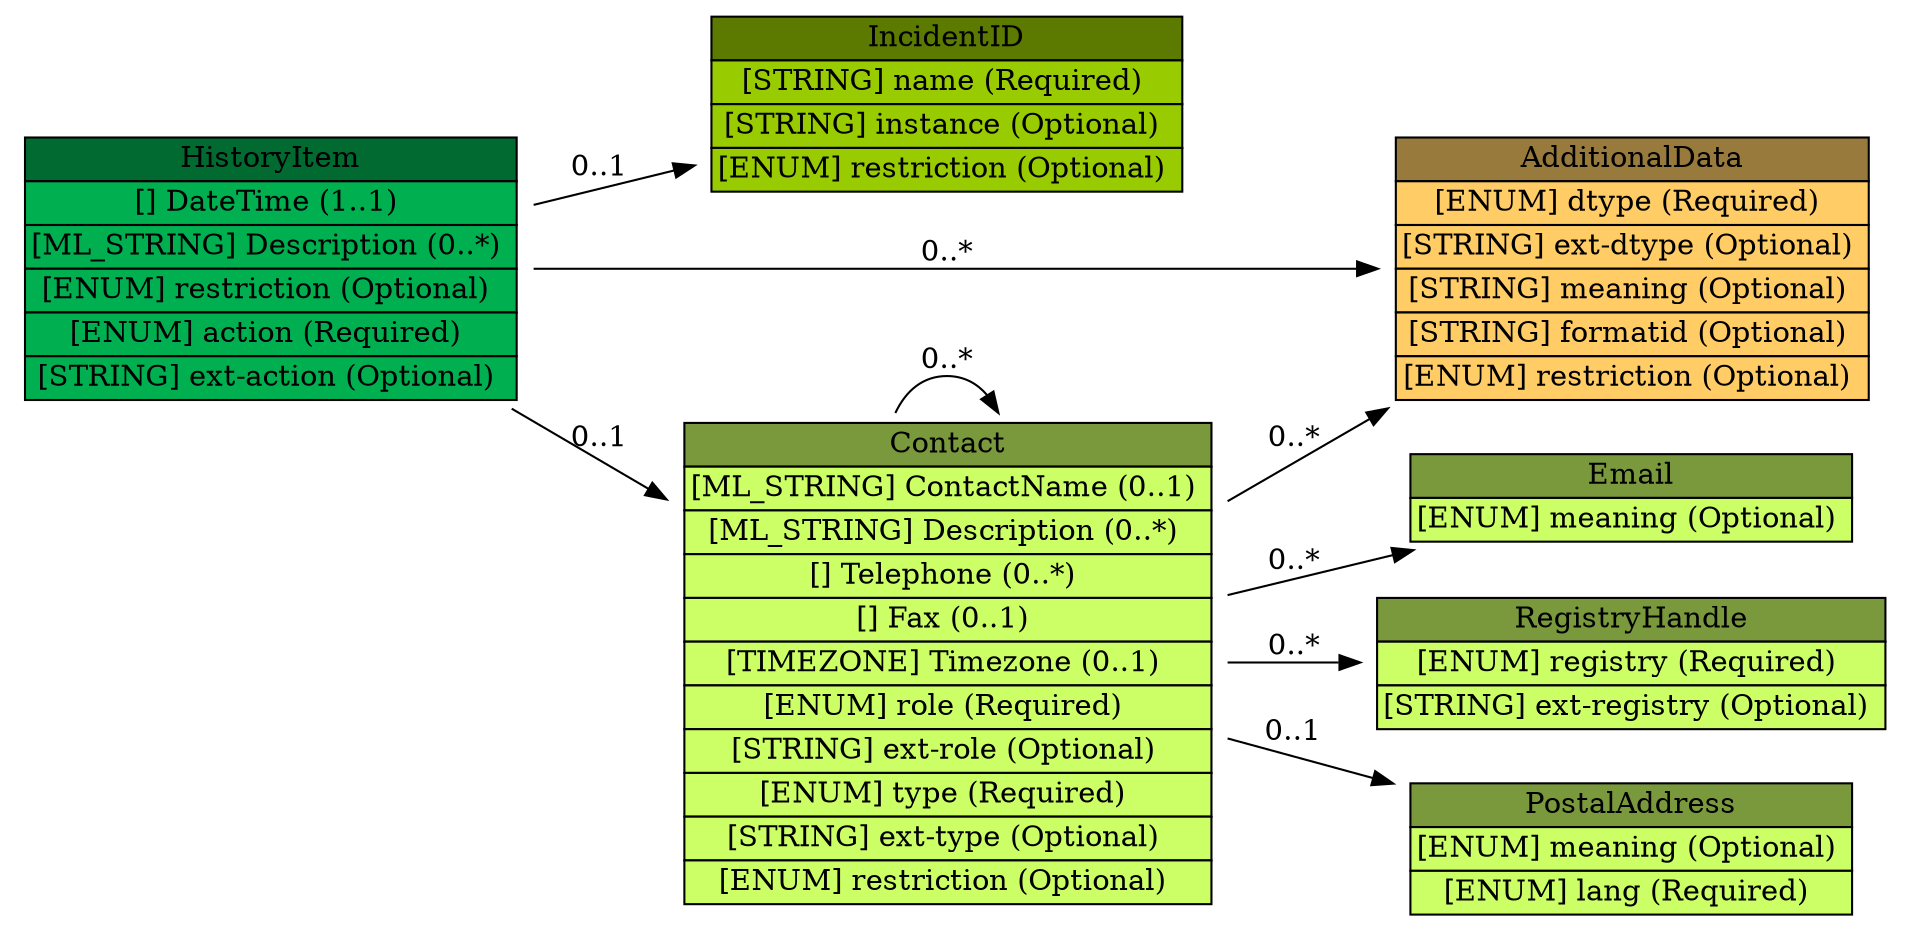 digraph HistoryItem {
	graph [bb="0,0,762,483",
		rankdir=LR
	];
	node [label="\N"];
	HistoryItem	 [height=1.8611,
		label=<<table BORDER="0" CELLBORDER="1" CELLSPACING="0"> <tr > <td BGCOLOR="#006a30" HREF="/idmef_parser/IODEF/HistoryItem.html" TITLE="The HistoryItem class is an entry in the History (Section 3.11) log that documents a particular action or event that occurred in the course of handling the incident. The details of the entry are a free-form description, but each can be categorized with the type attribute. ">HistoryItem</td> </tr>" %<tr><td BGCOLOR="#00B050"  HREF="/idmef_parser/IODEF/HistoryItem.html" TITLE="Timestamp of this entry in the history log (e.g., when the action described in the Description was taken).">[] DateTime (1..1) </td></tr>%<tr><td BGCOLOR="#00B050"  HREF="/idmef_parser/IODEF/HistoryItem.html" TITLE="A free-form textual description of the action or event.">[ML_STRING] Description (0..*) </td></tr>%<tr><td BGCOLOR="#00B050"  HREF="/idmef_parser/IODEF/HistoryItem.html" TITLE="This attribute has been defined in Section 3.2.">[ENUM] restriction (Optional) </td></tr>%<tr><td BGCOLOR="#00B050"  HREF="/idmef_parser/IODEF/HistoryItem.html" TITLE="Classifies a performed action or occurrence documented in this history log entry.  As activity will likely have been instigated either through a previously conveyed expectation or internal investigation, this attribute is identical to the category attribute of the Expectation class.  The difference is only one of tense.  When an action is in this class, it has been completed.  See Section 3.13.">[ENUM] action (Required) </td></tr>%<tr><td BGCOLOR="#00B050"  HREF="/idmef_parser/IODEF/HistoryItem.html" TITLE="A means by which to extend the action attribute.  See Section 5.1.">[STRING] ext-action (Optional) </td></tr>%</table>>,
		pos="106,220",
		shape=plaintext,
		width=2.9444];
	IncidentID	 [height=1.2778,
		label=<<table BORDER="0" CELLBORDER="1" CELLSPACING="0"> <tr > <td BGCOLOR="#5c7a00" HREF="/idmef_parser/IODEF/IncidentID.html" TITLE="The IncidentID class represents an incident tracking number that is unique in the context of the CSIRT and identifies the activity characterized in an IODEF Document. This identifier would serve as an index into the CSIRT incident handling system. The combination of the name attribute and the string in the element content MUST be a globally unique identifier describing the activity. Documents generated by a given CSIRT MUST NOT reuse the same value unless they are referencing the same incident. ">IncidentID</td> </tr>" %<tr><td BGCOLOR="#99CC00"  HREF="/idmef_parser/IODEF/IncidentID.html" TITLE="An identifier describing the CSIRT that created the document.  In order to have a globally unique CSIRT name, the fully qualified domain name associated with the CSIRT MUST be used.">[STRING] name (Required) </td></tr>%<tr><td BGCOLOR="#99CC00"  HREF="/idmef_parser/IODEF/IncidentID.html" TITLE="An identifier referencing a subset of the named incident.">[STRING] instance (Optional) </td></tr>%<tr><td BGCOLOR="#99CC00"  HREF="/idmef_parser/IODEF/IncidentID.html" TITLE="This attribute has been defined in Section 3.2.">[ENUM] restriction (Optional) </td></tr>%</table>>,
		pos="382,437",
		shape=plaintext,
		width=2.6944];
	HistoryItem -> IncidentID	 [label="0..1",
		lp="241,373.5",
		pos="e,284.78,391.82 165.41,287.39 194.73,318.66 232.04,354.83 270,382 272.07,383.48 274.18,384.94 276.33,386.38"];
	Contact	 [height=3.3194,
		label=<<table BORDER="0" CELLBORDER="1" CELLSPACING="0"> <tr > <td BGCOLOR="#7a993d" HREF="/idmef_parser/IODEF/Contact.html" TITLE="The Contact class describes contact information for organizations and personnel involved in the incident. This class allows for the naming of the involved party, specifying contact information for them, and identifying their role in the incident. ">Contact</td> </tr>" %<tr><td BGCOLOR="#CCFF66"  HREF="/idmef_parser/IODEF/Contact.html" TITLE="The name of the contact.  The contact may either be an organization or a person.  The type attribute disambiguates the semantics.">[ML_STRING] ContactName (0..1) </td></tr>%<tr><td BGCOLOR="#CCFF66"  HREF="/idmef_parser/IODEF/Contact.html" TITLE="A free-form description of this contact.  In the case of a person, this is often the organizational title of the individual.">[ML_STRING] Description (0..*) </td></tr>%<tr><td BGCOLOR="#CCFF66"  HREF="/idmef_parser/IODEF/Contact.html" TITLE="The telephone number of the contact.">[] Telephone (0..*) </td></tr>%<tr><td BGCOLOR="#CCFF66"  HREF="/idmef_parser/IODEF/Contact.html" TITLE="The facsimile telephone number of the contact.">[] Fax (0..1) </td></tr>%<tr><td BGCOLOR="#CCFF66"  HREF="/idmef_parser/IODEF/Contact.html" TITLE="The timezone in which the contact resides formatted according to Section 2.9.">[TIMEZONE] Timezone (0..1) </td></tr>%<tr><td BGCOLOR="#CCFF66"  HREF="/idmef_parser/IODEF/Contact.html" TITLE="Indicates the role the contact fulfills.  This attribute is defined as an enumerated list:">[ENUM] role (Required) </td></tr>%<tr><td BGCOLOR="#CCFF66"  HREF="/idmef_parser/IODEF/Contact.html" TITLE="A means by which to extend the role attribute. See Section 5.1.">[STRING] ext-role (Optional) </td></tr>%<tr><td BGCOLOR="#CCFF66"  HREF="/idmef_parser/IODEF/Contact.html" TITLE="Indicates the type of contact being described. This attribute is defined as an enumerated list:">[ENUM] type (Required) </td></tr>%<tr><td BGCOLOR="#CCFF66"  HREF="/idmef_parser/IODEF/Contact.html" TITLE="A means by which to extend the type attribute. See Section 5.1.">[STRING] ext-type (Optional) </td></tr>%<tr><td BGCOLOR="#CCFF66"  HREF="/idmef_parser/IODEF/Contact.html" TITLE="This attribute is defined in Section 3.2.">[ENUM] restriction (Optional) </td></tr>%</table>>,
		pos="382,220",
		shape=plaintext,
		width=3.1111];
	HistoryItem -> Contact	 [label="0..1",
		lp="241,227.5",
		pos="e,269.76,220 212.15,220 227.63,220 243.68,220 259.45,220"];
	AdditionalData	 [height=1.8611,
		label=<<table BORDER="0" CELLBORDER="1" CELLSPACING="0"> <tr > <td BGCOLOR="#997a3d" HREF="/idmef_parser/IODEF/AdditionalData.html" TITLE="The AdditionalData class serves as an extension mechanism for information not otherwise represented in the data model. For relatively simple information, atomic data types (e.g., integers, strings) are provided with a mechanism to annotate their meaning. The class can also be used to extend the data model (and the associated Schema) to support proprietary extensions by encapsulating entire XML documents conforming to another Schema (e.g., IDMEF). A detailed discussion for extending the data model and the schema can be found in Section 5. ">AdditionalData</td> </tr>" %<tr><td BGCOLOR="#FFCC66"  HREF="/idmef_parser/IODEF/AdditionalData.html" TITLE="The data type of the element content.  The permitted values for this attribute are shown below.  The default value is &quot;string&quot;.">[ENUM] dtype (Required) </td></tr>%<tr><td BGCOLOR="#FFCC66"  HREF="/idmef_parser/IODEF/AdditionalData.html" TITLE="A means by which to extend the dtype attribute.  See Section 5.1.">[STRING] ext-dtype (Optional) </td></tr>%<tr><td BGCOLOR="#FFCC66"  HREF="/idmef_parser/IODEF/AdditionalData.html" TITLE="A free-form description of the element content.">[STRING] meaning (Optional) </td></tr>%<tr><td BGCOLOR="#FFCC66"  HREF="/idmef_parser/IODEF/AdditionalData.html" TITLE="An identifier referencing the format and semantics of the element content.">[STRING] formatid (Optional) </td></tr>%<tr><td BGCOLOR="#FFCC66"  HREF="/idmef_parser/IODEF/AdditionalData.html" TITLE="This attribute has been defined in Section 3.2.">[ENUM] restriction (Optional) </td></tr>%</table>>,
		pos="657,67",
		shape=plaintext,
		width=2.7639];
	HistoryItem -> AdditionalData	 [label="0..*",
		lp="382,84.5",
		pos="e,557.2,51.533 163.44,152.75 192.05,123.77 229.33,92.914 270,77 358.6,42.327 467.61,43.026 547.16,50.534"];
	Contact -> Contact	 [label="0..*",
		lp="382,365",
		pos="e,402.86,339.75 361.14,339.75 365.48,350.65 372.43,357.5 382,357.5 388.58,357.5 393.92,354.26 398.03,348.7"];
	RegistryHandle	 [height=0.98611,
		label=<<table BORDER="0" CELLBORDER="1" CELLSPACING="0"> <tr > <td BGCOLOR="#7a993d" HREF="/idmef_parser/IODEF/RegistryHandle.html" TITLE="The RegistryHandle class represents a handle into an Internet registry or community-specific database. The handle is specified in the element content and the type attribute specifies the database. ">RegistryHandle</td> </tr>" %<tr><td BGCOLOR="#CCFF66"  HREF="/idmef_parser/IODEF/RegistryHandle.html" TITLE="The database to which the handle belongs.  The default value is &#39;local&#39;.  The possible values are:">[ENUM] registry (Required) </td></tr>%<tr><td BGCOLOR="#CCFF66"  HREF="/idmef_parser/IODEF/RegistryHandle.html" TITLE="A means by which to extend the registry attribute.  See Section 5.1.">[STRING] ext-registry (Optional) </td></tr>%</table>>,
		pos="657,345",
		shape=plaintext,
		width=2.9167];
	Contact -> RegistryHandle	 [label="0..*",
		lp="523,299.5",
		pos="e,571.01,309.43 494.02,274.12 513.28,283.24 533.17,292.51 552,301 555.18,302.43 558.42,303.88 561.7,305.33"];
	PostalAddress	 [height=0.98611,
		label=<<table BORDER="0" CELLBORDER="1" CELLSPACING="0"> <tr > <td BGCOLOR="#7a993d" HREF="/idmef_parser/IODEF/PostalAddress.html" TITLE="The PostalAddress class specifies a postal address formatted according to the POSTAL data type (Section 2.11). ">PostalAddress</td> </tr>" %<tr><td BGCOLOR="#CCFF66"  HREF="/idmef_parser/IODEF/PostalAddress.html" TITLE="A free-form description of the element content.">[ENUM] meaning (Optional) </td></tr>%<tr><td BGCOLOR="#CCFF66"  HREF="/idmef_parser/IODEF/PostalAddress.html" TITLE="A valid language code per RFC 4646 [7] constrained by the definition of &quot;xs:language&quot;.  The interpretation of this code is described in Section 6.">[ENUM] lang (Required) </td></tr>%</table>>,
		pos="657,256",
		shape=plaintext,
		width=2.5972];
	Contact -> PostalAddress	 [label="0..1",
		lp="523,246.5",
		pos="e,563.38,243.79 494.04,234.64 513.65,237.23 533.99,239.91 553.35,242.46"];
	Email	 [height=0.69444,
		label=<<table BORDER="0" CELLBORDER="1" CELLSPACING="0"> <tr > <td BGCOLOR="#7a993d" HREF="/idmef_parser/IODEF/Email.html" TITLE="The Email class specifies an email address formatted according to EMAIL data type (Section 2.14). ">Email</td> </tr>" %<tr><td BGCOLOR="#CCFF66"  HREF="/idmef_parser/IODEF/Email.html" TITLE="A free-form description of the element content (e.g., hours of coverage for a given number).">[ENUM] meaning (Optional) </td></tr>%</table>>,
		pos="657,177",
		shape=plaintext,
		width=2.5972];
	Contact -> Email	 [label="0..*",
		lp="523,206.5",
		pos="e,563.38,191.59 494.04,202.51 513.65,199.42 533.99,196.22 553.35,193.17"];
	Contact -> AdditionalData	 [label="0..*",
		lp="523,151.5",
		pos="e,557.34,122.29 494.04,157.77 512.05,147.67 530.68,137.23 548.61,127.19"];
}
